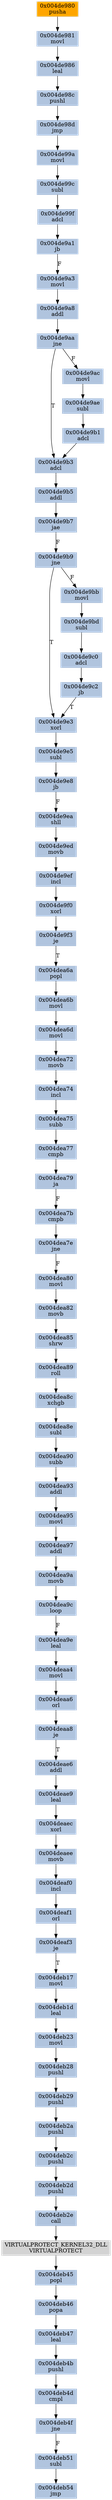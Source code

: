 strict digraph G {
	graph [bgcolor=transparent,
		name=G
	];
	node [color=lightsteelblue,
		fillcolor=lightsteelblue,
		shape=rectangle,
		style=filled
	];
	"0x004de9c0"	[label="0x004de9c0
adcl"];
	"0x004de9c2"	[label="0x004de9c2
jb"];
	"0x004de9c0" -> "0x004de9c2"	[color="#000000"];
	"0x004deaf1"	[label="0x004deaf1
orl"];
	"0x004deaf3"	[label="0x004deaf3
je"];
	"0x004deaf1" -> "0x004deaf3"	[color="#000000"];
	"0x004deb54"	[label="0x004deb54
jmp"];
	"0x004deaec"	[label="0x004deaec
xorl"];
	"0x004deaee"	[label="0x004deaee
movb"];
	"0x004deaec" -> "0x004deaee"	[color="#000000"];
	"0x004dea9c"	[label="0x004dea9c
loop"];
	"0x004dea9e"	[label="0x004dea9e
leal"];
	"0x004dea9c" -> "0x004dea9e"	[color="#000000",
		label=F];
	"0x004de9a8"	[label="0x004de9a8
addl"];
	"0x004de9aa"	[label="0x004de9aa
jne"];
	"0x004de9a8" -> "0x004de9aa"	[color="#000000"];
	"0x004deae6"	[label="0x004deae6
addl"];
	"0x004deae9"	[label="0x004deae9
leal"];
	"0x004deae6" -> "0x004deae9"	[color="#000000"];
	"0x004dea85"	[label="0x004dea85
shrw"];
	"0x004dea89"	[label="0x004dea89
roll"];
	"0x004dea85" -> "0x004dea89"	[color="#000000"];
	"0x004deb1d"	[label="0x004deb1d
leal"];
	"0x004deb23"	[label="0x004deb23
movl"];
	"0x004deb1d" -> "0x004deb23"	[color="#000000"];
	"0x004dea72"	[label="0x004dea72
movb"];
	"0x004dea74"	[label="0x004dea74
incl"];
	"0x004dea72" -> "0x004dea74"	[color="#000000"];
	"0x004dea77"	[label="0x004dea77
cmpb"];
	"0x004dea79"	[label="0x004dea79
ja"];
	"0x004dea77" -> "0x004dea79"	[color="#000000"];
	VIRTUALPROTECT_KERNEL32_DLL	[color=lightgrey,
		fillcolor=lightgrey,
		label="VIRTUALPROTECT_KERNEL32_DLL
VIRTUALPROTECT"];
	"0x004deb45"	[label="0x004deb45
popl"];
	VIRTUALPROTECT_KERNEL32_DLL -> "0x004deb45"	[color="#000000"];
	"0x004deb29"	[label="0x004deb29
pushl"];
	"0x004deb2a"	[label="0x004deb2a
pushl"];
	"0x004deb29" -> "0x004deb2a"	[color="#000000"];
	"0x004deae9" -> "0x004deaec"	[color="#000000"];
	"0x004deb4f"	[label="0x004deb4f
jne"];
	"0x004deb51"	[label="0x004deb51
subl"];
	"0x004deb4f" -> "0x004deb51"	[color="#000000",
		label=F];
	"0x004de9a3"	[label="0x004de9a3
movl"];
	"0x004de9a3" -> "0x004de9a8"	[color="#000000"];
	"0x004dea82"	[label="0x004dea82
movb"];
	"0x004dea82" -> "0x004dea85"	[color="#000000"];
	"0x004deb4d"	[label="0x004deb4d
cmpl"];
	"0x004deb4d" -> "0x004deb4f"	[color="#000000"];
	"0x004dea90"	[label="0x004dea90
subb"];
	"0x004dea93"	[label="0x004dea93
addl"];
	"0x004dea90" -> "0x004dea93"	[color="#000000"];
	"0x004dea75"	[label="0x004dea75
subb"];
	"0x004dea75" -> "0x004dea77"	[color="#000000"];
	"0x004dea7e"	[label="0x004dea7e
jne"];
	"0x004dea80"	[label="0x004dea80
movl"];
	"0x004dea7e" -> "0x004dea80"	[color="#000000",
		label=F];
	"0x004deaf0"	[label="0x004deaf0
incl"];
	"0x004deaee" -> "0x004deaf0"	[color="#000000"];
	"0x004deb2c"	[label="0x004deb2c
pushl"];
	"0x004deb2a" -> "0x004deb2c"	[color="#000000"];
	"0x004dea8c"	[label="0x004dea8c
xchgb"];
	"0x004dea8e"	[label="0x004dea8e
subl"];
	"0x004dea8c" -> "0x004dea8e"	[color="#000000"];
	"0x004de9e5"	[label="0x004de9e5
subl"];
	"0x004de9e8"	[label="0x004de9e8
jb"];
	"0x004de9e5" -> "0x004de9e8"	[color="#000000"];
	"0x004de98d"	[label="0x004de98d
jmp"];
	"0x004de99a"	[label="0x004de99a
movl"];
	"0x004de98d" -> "0x004de99a"	[color="#000000"];
	"0x004deb28"	[label="0x004deb28
pushl"];
	"0x004deb28" -> "0x004deb29"	[color="#000000"];
	"0x004deaa4"	[label="0x004deaa4
movl"];
	"0x004deaa6"	[label="0x004deaa6
orl"];
	"0x004deaa4" -> "0x004deaa6"	[color="#000000"];
	"0x004de9e3"	[label="0x004de9e3
xorl"];
	"0x004de9c2" -> "0x004de9e3"	[color="#000000",
		label=T];
	"0x004de9b7"	[label="0x004de9b7
jae"];
	"0x004de9b9"	[label="0x004de9b9
jne"];
	"0x004de9b7" -> "0x004de9b9"	[color="#000000",
		label=F];
	"0x004de98c"	[label="0x004de98c
pushl"];
	"0x004de98c" -> "0x004de98d"	[color="#000000"];
	"0x004deb46"	[label="0x004deb46
popa"];
	"0x004deb47"	[label="0x004deb47
leal"];
	"0x004deb46" -> "0x004deb47"	[color="#000000"];
	"0x004dea7b"	[label="0x004dea7b
cmpb"];
	"0x004dea79" -> "0x004dea7b"	[color="#000000",
		label=F];
	"0x004de981"	[label="0x004de981
movl"];
	"0x004de986"	[label="0x004de986
leal"];
	"0x004de981" -> "0x004de986"	[color="#000000"];
	"0x004de9f0"	[label="0x004de9f0
xorl"];
	"0x004de9f3"	[label="0x004de9f3
je"];
	"0x004de9f0" -> "0x004de9f3"	[color="#000000"];
	"0x004de9a1"	[label="0x004de9a1
jb"];
	"0x004de9a1" -> "0x004de9a3"	[color="#000000",
		label=F];
	"0x004deaa8"	[label="0x004deaa8
je"];
	"0x004deaa6" -> "0x004deaa8"	[color="#000000"];
	"0x004de9ae"	[label="0x004de9ae
subl"];
	"0x004de9b1"	[label="0x004de9b1
adcl"];
	"0x004de9ae" -> "0x004de9b1"	[color="#000000"];
	"0x004dea6a"	[label="0x004dea6a
popl"];
	"0x004de9f3" -> "0x004dea6a"	[color="#000000",
		label=T];
	"0x004deaa8" -> "0x004deae6"	[color="#000000",
		label=T];
	"0x004dea80" -> "0x004dea82"	[color="#000000"];
	"0x004dea95"	[label="0x004dea95
movl"];
	"0x004dea97"	[label="0x004dea97
addl"];
	"0x004dea95" -> "0x004dea97"	[color="#000000"];
	"0x004deb17"	[label="0x004deb17
movl"];
	"0x004deb17" -> "0x004deb1d"	[color="#000000"];
	"0x004de99f"	[label="0x004de99f
adcl"];
	"0x004de99f" -> "0x004de9a1"	[color="#000000"];
	"0x004dea89" -> "0x004dea8c"	[color="#000000"];
	"0x004dea6b"	[label="0x004dea6b
movl"];
	"0x004dea6a" -> "0x004dea6b"	[color="#000000"];
	"0x004dea6d"	[label="0x004dea6d
movl"];
	"0x004dea6b" -> "0x004dea6d"	[color="#000000"];
	"0x004de9ed"	[label="0x004de9ed
movb"];
	"0x004de9ef"	[label="0x004de9ef
incl"];
	"0x004de9ed" -> "0x004de9ef"	[color="#000000"];
	"0x004de9b9" -> "0x004de9e3"	[color="#000000",
		label=T];
	"0x004de9bb"	[label="0x004de9bb
movl"];
	"0x004de9b9" -> "0x004de9bb"	[color="#000000",
		label=F];
	"0x004de9b3"	[label="0x004de9b3
adcl"];
	"0x004de9b5"	[label="0x004de9b5
addl"];
	"0x004de9b3" -> "0x004de9b5"	[color="#000000"];
	"0x004deb45" -> "0x004deb46"	[color="#000000"];
	"0x004dea8e" -> "0x004dea90"	[color="#000000"];
	"0x004de9ea"	[label="0x004de9ea
shll"];
	"0x004de9ea" -> "0x004de9ed"	[color="#000000"];
	"0x004de99c"	[label="0x004de99c
subl"];
	"0x004de99c" -> "0x004de99f"	[color="#000000"];
	"0x004de9ac"	[label="0x004de9ac
movl"];
	"0x004de9ac" -> "0x004de9ae"	[color="#000000"];
	"0x004de9bd"	[label="0x004de9bd
subl"];
	"0x004de9bd" -> "0x004de9c0"	[color="#000000"];
	"0x004de9b5" -> "0x004de9b7"	[color="#000000"];
	"0x004deb23" -> "0x004deb28"	[color="#000000"];
	"0x004de980"	[color=lightgrey,
		fillcolor=orange,
		label="0x004de980
pusha"];
	"0x004de980" -> "0x004de981"	[color="#000000"];
	"0x004deaf0" -> "0x004deaf1"	[color="#000000"];
	"0x004deaf3" -> "0x004deb17"	[color="#000000",
		label=T];
	"0x004deb51" -> "0x004deb54"	[color="#000000"];
	"0x004dea9a"	[label="0x004dea9a
movb"];
	"0x004dea97" -> "0x004dea9a"	[color="#000000"];
	"0x004deb2d"	[label="0x004deb2d
pushl"];
	"0x004deb2c" -> "0x004deb2d"	[color="#000000"];
	"0x004dea74" -> "0x004dea75"	[color="#000000"];
	"0x004deb2e"	[label="0x004deb2e
call"];
	"0x004deb2e" -> VIRTUALPROTECT_KERNEL32_DLL	[color="#000000"];
	"0x004dea9e" -> "0x004deaa4"	[color="#000000"];
	"0x004de9e3" -> "0x004de9e5"	[color="#000000"];
	"0x004deb4b"	[label="0x004deb4b
pushl"];
	"0x004deb47" -> "0x004deb4b"	[color="#000000"];
	"0x004dea6d" -> "0x004dea72"	[color="#000000"];
	"0x004de986" -> "0x004de98c"	[color="#000000"];
	"0x004deb2d" -> "0x004deb2e"	[color="#000000"];
	"0x004deb4b" -> "0x004deb4d"	[color="#000000"];
	"0x004de9bb" -> "0x004de9bd"	[color="#000000"];
	"0x004de9aa" -> "0x004de9b3"	[color="#000000",
		label=T];
	"0x004de9aa" -> "0x004de9ac"	[color="#000000",
		label=F];
	"0x004dea7b" -> "0x004dea7e"	[color="#000000"];
	"0x004de9e8" -> "0x004de9ea"	[color="#000000",
		label=F];
	"0x004dea93" -> "0x004dea95"	[color="#000000"];
	"0x004de9ef" -> "0x004de9f0"	[color="#000000"];
	"0x004dea9a" -> "0x004dea9c"	[color="#000000"];
	"0x004de99a" -> "0x004de99c"	[color="#000000"];
	"0x004de9b1" -> "0x004de9b3"	[color="#000000"];
}
